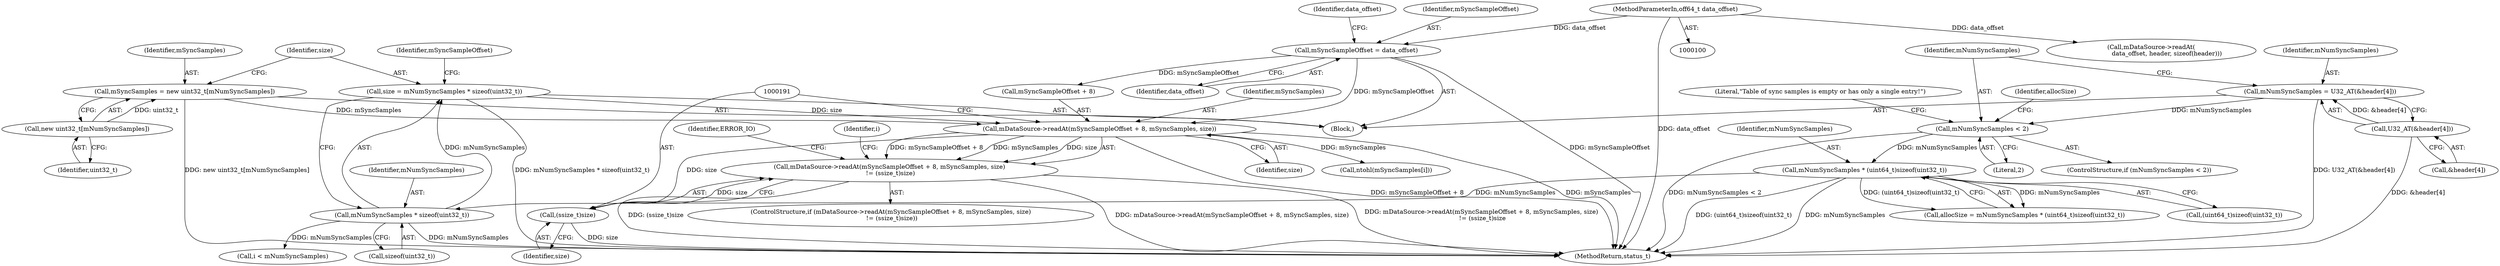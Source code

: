 digraph "0_Android_cf1581c66c2ad8c5b1aaca2e43e350cf5974f46d_0@API" {
"1000183" [label="(Call,mDataSource->readAt(mSyncSampleOffset + 8, mSyncSamples, size)\n != (ssize_t)size)"];
"1000184" [label="(Call,mDataSource->readAt(mSyncSampleOffset + 8, mSyncSamples, size))"];
"1000115" [label="(Call,mSyncSampleOffset = data_offset)"];
"1000101" [label="(MethodParameterIn,off64_t data_offset)"];
"1000171" [label="(Call,mSyncSamples = new uint32_t[mNumSyncSamples])"];
"1000173" [label="(Call,new uint32_t[mNumSyncSamples])"];
"1000176" [label="(Call,size = mNumSyncSamples * sizeof(uint32_t))"];
"1000178" [label="(Call,mNumSyncSamples * sizeof(uint32_t))"];
"1000158" [label="(Call,mNumSyncSamples * (uint64_t)sizeof(uint32_t))"];
"1000149" [label="(Call,mNumSyncSamples < 2)"];
"1000141" [label="(Call,mNumSyncSamples = U32_AT(&header[4]))"];
"1000143" [label="(Call,U32_AT(&header[4]))"];
"1000190" [label="(Call,(ssize_t)size)"];
"1000154" [label="(Literal,\"Table of sync samples is empty or has only a single entry!\")"];
"1000201" [label="(Call,i < mNumSyncSamples)"];
"1000142" [label="(Identifier,mNumSyncSamples)"];
"1000189" [label="(Identifier,size)"];
"1000148" [label="(ControlStructure,if (mNumSyncSamples < 2))"];
"1000101" [label="(MethodParameterIn,off64_t data_offset)"];
"1000195" [label="(Identifier,ERROR_IO)"];
"1000190" [label="(Call,(ssize_t)size)"];
"1000185" [label="(Call,mSyncSampleOffset + 8)"];
"1000176" [label="(Call,size = mNumSyncSamples * sizeof(uint32_t))"];
"1000182" [label="(ControlStructure,if (mDataSource->readAt(mSyncSampleOffset + 8, mSyncSamples, size)\n != (ssize_t)size))"];
"1000117" [label="(Identifier,data_offset)"];
"1000149" [label="(Call,mNumSyncSamples < 2)"];
"1000122" [label="(Identifier,data_offset)"];
"1000179" [label="(Identifier,mNumSyncSamples)"];
"1000174" [label="(Identifier,uint32_t)"];
"1000171" [label="(Call,mSyncSamples = new uint32_t[mNumSyncSamples])"];
"1000159" [label="(Identifier,mNumSyncSamples)"];
"1000192" [label="(Identifier,size)"];
"1000178" [label="(Call,mNumSyncSamples * sizeof(uint32_t))"];
"1000180" [label="(Call,sizeof(uint32_t))"];
"1000219" [label="(MethodReturn,status_t)"];
"1000151" [label="(Literal,2)"];
"1000186" [label="(Identifier,mSyncSampleOffset)"];
"1000177" [label="(Identifier,size)"];
"1000144" [label="(Call,&header[4])"];
"1000143" [label="(Call,U32_AT(&header[4]))"];
"1000150" [label="(Identifier,mNumSyncSamples)"];
"1000116" [label="(Identifier,mSyncSampleOffset)"];
"1000160" [label="(Call,(uint64_t)sizeof(uint32_t))"];
"1000173" [label="(Call,new uint32_t[mNumSyncSamples])"];
"1000212" [label="(Call,ntohl(mSyncSamples[i]))"];
"1000115" [label="(Call,mSyncSampleOffset = data_offset)"];
"1000199" [label="(Identifier,i)"];
"1000141" [label="(Call,mNumSyncSamples = U32_AT(&header[4]))"];
"1000121" [label="(Call,mDataSource->readAt(\n                data_offset, header, sizeof(header)))"];
"1000156" [label="(Call,allocSize = mNumSyncSamples * (uint64_t)sizeof(uint32_t))"];
"1000158" [label="(Call,mNumSyncSamples * (uint64_t)sizeof(uint32_t))"];
"1000184" [label="(Call,mDataSource->readAt(mSyncSampleOffset + 8, mSyncSamples, size))"];
"1000103" [label="(Block,)"];
"1000183" [label="(Call,mDataSource->readAt(mSyncSampleOffset + 8, mSyncSamples, size)\n != (ssize_t)size)"];
"1000157" [label="(Identifier,allocSize)"];
"1000188" [label="(Identifier,mSyncSamples)"];
"1000172" [label="(Identifier,mSyncSamples)"];
"1000183" -> "1000182"  [label="AST: "];
"1000183" -> "1000190"  [label="CFG: "];
"1000184" -> "1000183"  [label="AST: "];
"1000190" -> "1000183"  [label="AST: "];
"1000195" -> "1000183"  [label="CFG: "];
"1000199" -> "1000183"  [label="CFG: "];
"1000183" -> "1000219"  [label="DDG: (ssize_t)size"];
"1000183" -> "1000219"  [label="DDG: mDataSource->readAt(mSyncSampleOffset + 8, mSyncSamples, size)"];
"1000183" -> "1000219"  [label="DDG: mDataSource->readAt(mSyncSampleOffset + 8, mSyncSamples, size)\n != (ssize_t)size"];
"1000184" -> "1000183"  [label="DDG: mSyncSampleOffset + 8"];
"1000184" -> "1000183"  [label="DDG: mSyncSamples"];
"1000184" -> "1000183"  [label="DDG: size"];
"1000190" -> "1000183"  [label="DDG: size"];
"1000184" -> "1000189"  [label="CFG: "];
"1000185" -> "1000184"  [label="AST: "];
"1000188" -> "1000184"  [label="AST: "];
"1000189" -> "1000184"  [label="AST: "];
"1000191" -> "1000184"  [label="CFG: "];
"1000184" -> "1000219"  [label="DDG: mSyncSampleOffset + 8"];
"1000184" -> "1000219"  [label="DDG: mSyncSamples"];
"1000115" -> "1000184"  [label="DDG: mSyncSampleOffset"];
"1000171" -> "1000184"  [label="DDG: mSyncSamples"];
"1000176" -> "1000184"  [label="DDG: size"];
"1000184" -> "1000190"  [label="DDG: size"];
"1000184" -> "1000212"  [label="DDG: mSyncSamples"];
"1000115" -> "1000103"  [label="AST: "];
"1000115" -> "1000117"  [label="CFG: "];
"1000116" -> "1000115"  [label="AST: "];
"1000117" -> "1000115"  [label="AST: "];
"1000122" -> "1000115"  [label="CFG: "];
"1000115" -> "1000219"  [label="DDG: mSyncSampleOffset"];
"1000101" -> "1000115"  [label="DDG: data_offset"];
"1000115" -> "1000185"  [label="DDG: mSyncSampleOffset"];
"1000101" -> "1000100"  [label="AST: "];
"1000101" -> "1000219"  [label="DDG: data_offset"];
"1000101" -> "1000121"  [label="DDG: data_offset"];
"1000171" -> "1000103"  [label="AST: "];
"1000171" -> "1000173"  [label="CFG: "];
"1000172" -> "1000171"  [label="AST: "];
"1000173" -> "1000171"  [label="AST: "];
"1000177" -> "1000171"  [label="CFG: "];
"1000171" -> "1000219"  [label="DDG: new uint32_t[mNumSyncSamples]"];
"1000173" -> "1000171"  [label="DDG: uint32_t"];
"1000173" -> "1000174"  [label="CFG: "];
"1000174" -> "1000173"  [label="AST: "];
"1000176" -> "1000103"  [label="AST: "];
"1000176" -> "1000178"  [label="CFG: "];
"1000177" -> "1000176"  [label="AST: "];
"1000178" -> "1000176"  [label="AST: "];
"1000186" -> "1000176"  [label="CFG: "];
"1000176" -> "1000219"  [label="DDG: mNumSyncSamples * sizeof(uint32_t)"];
"1000178" -> "1000176"  [label="DDG: mNumSyncSamples"];
"1000178" -> "1000180"  [label="CFG: "];
"1000179" -> "1000178"  [label="AST: "];
"1000180" -> "1000178"  [label="AST: "];
"1000178" -> "1000219"  [label="DDG: mNumSyncSamples"];
"1000158" -> "1000178"  [label="DDG: mNumSyncSamples"];
"1000178" -> "1000201"  [label="DDG: mNumSyncSamples"];
"1000158" -> "1000156"  [label="AST: "];
"1000158" -> "1000160"  [label="CFG: "];
"1000159" -> "1000158"  [label="AST: "];
"1000160" -> "1000158"  [label="AST: "];
"1000156" -> "1000158"  [label="CFG: "];
"1000158" -> "1000219"  [label="DDG: (uint64_t)sizeof(uint32_t)"];
"1000158" -> "1000219"  [label="DDG: mNumSyncSamples"];
"1000158" -> "1000156"  [label="DDG: mNumSyncSamples"];
"1000158" -> "1000156"  [label="DDG: (uint64_t)sizeof(uint32_t)"];
"1000149" -> "1000158"  [label="DDG: mNumSyncSamples"];
"1000149" -> "1000148"  [label="AST: "];
"1000149" -> "1000151"  [label="CFG: "];
"1000150" -> "1000149"  [label="AST: "];
"1000151" -> "1000149"  [label="AST: "];
"1000154" -> "1000149"  [label="CFG: "];
"1000157" -> "1000149"  [label="CFG: "];
"1000149" -> "1000219"  [label="DDG: mNumSyncSamples < 2"];
"1000141" -> "1000149"  [label="DDG: mNumSyncSamples"];
"1000141" -> "1000103"  [label="AST: "];
"1000141" -> "1000143"  [label="CFG: "];
"1000142" -> "1000141"  [label="AST: "];
"1000143" -> "1000141"  [label="AST: "];
"1000150" -> "1000141"  [label="CFG: "];
"1000141" -> "1000219"  [label="DDG: U32_AT(&header[4])"];
"1000143" -> "1000141"  [label="DDG: &header[4]"];
"1000143" -> "1000144"  [label="CFG: "];
"1000144" -> "1000143"  [label="AST: "];
"1000143" -> "1000219"  [label="DDG: &header[4]"];
"1000190" -> "1000192"  [label="CFG: "];
"1000191" -> "1000190"  [label="AST: "];
"1000192" -> "1000190"  [label="AST: "];
"1000190" -> "1000219"  [label="DDG: size"];
}
